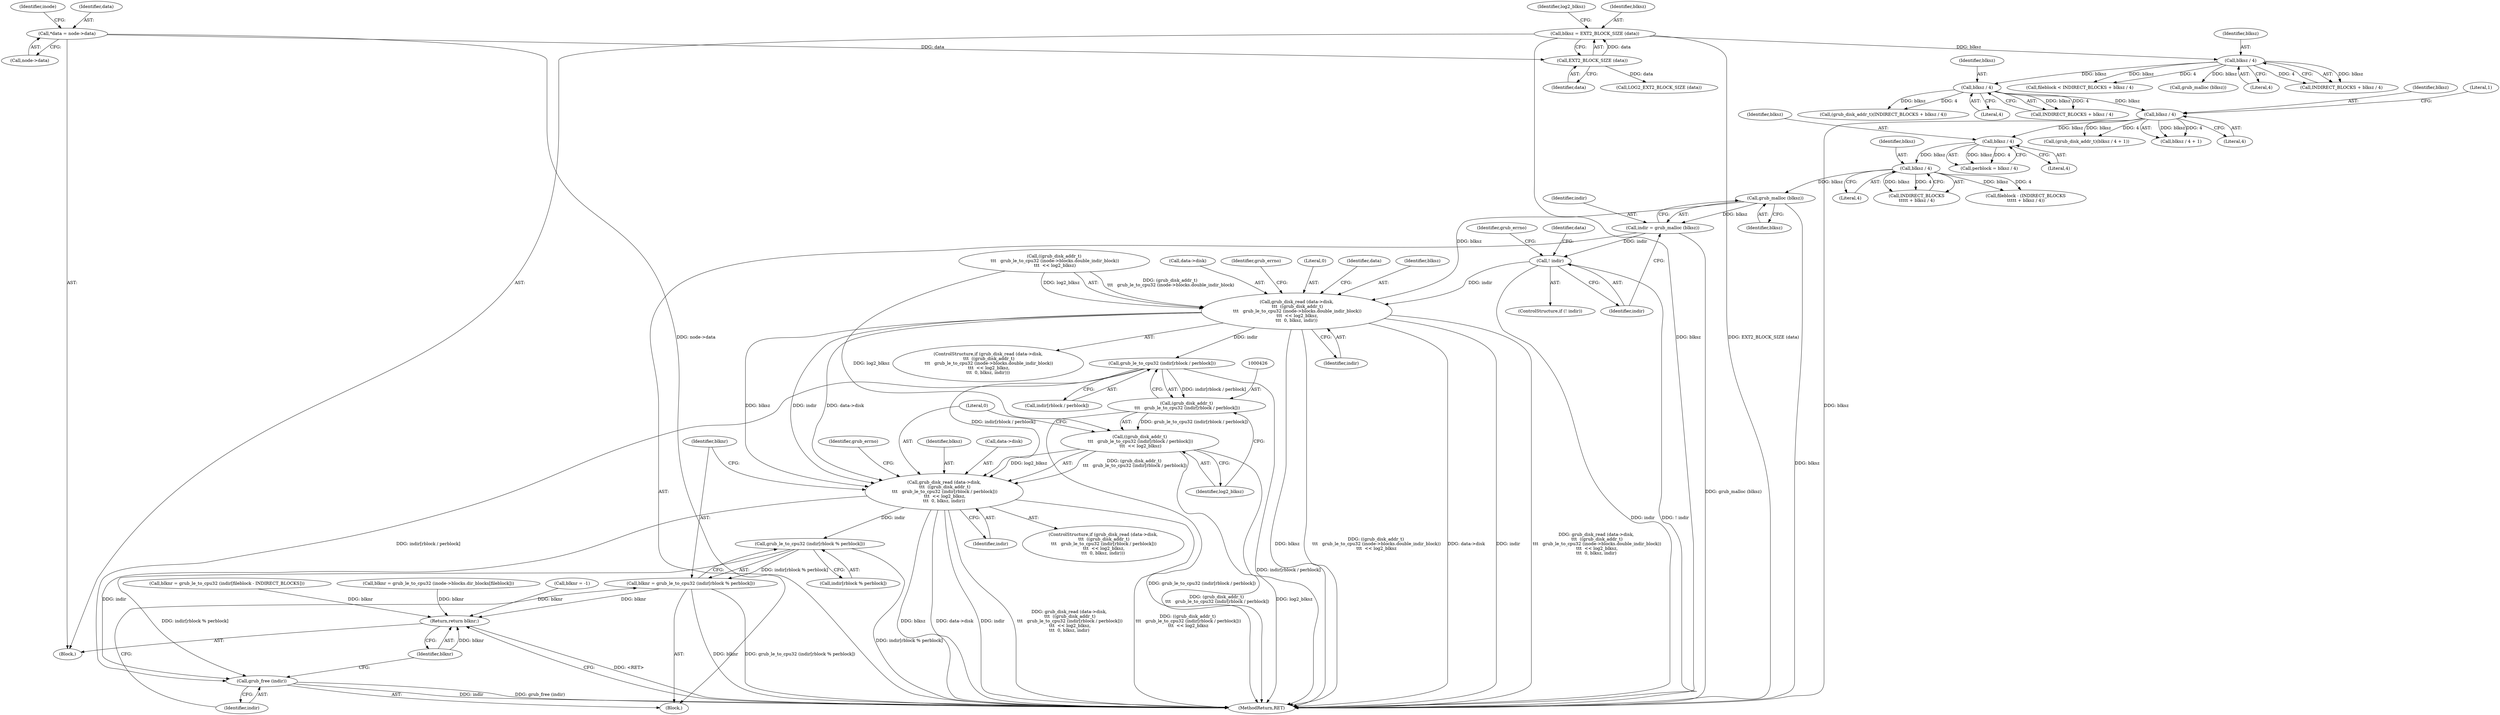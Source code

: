 digraph "0_radare2_65000a7fd9eea62359e6d6714f17b94a99a82edd_0@API" {
"1000390" [label="(Call,grub_malloc (blksz))"];
"1000384" [label="(Call,blksz / 4)"];
"1000374" [label="(Call,blksz / 4)"];
"1000366" [label="(Call,blksz / 4)"];
"1000360" [label="(Call,blksz / 4)"];
"1000305" [label="(Call,blksz / 4)"];
"1000127" [label="(Call,blksz = EXT2_BLOCK_SIZE (data))"];
"1000129" [label="(Call,EXT2_BLOCK_SIZE (data))"];
"1000109" [label="(Call,*data = node->data)"];
"1000388" [label="(Call,indir = grub_malloc (blksz))"];
"1000393" [label="(Call,! indir)"];
"1000399" [label="(Call,grub_disk_read (data->disk,\n \t\t\t  ((grub_disk_addr_t)\n \t\t\t   grub_le_to_cpu32 (inode->blocks.double_indir_block))\n \t\t\t  << log2_blksz,\n\t\t\t  0, blksz, indir))"];
"1000420" [label="(Call,grub_disk_read (data->disk,\n \t\t\t  ((grub_disk_addr_t)\n \t\t\t   grub_le_to_cpu32 (indir[rblock / perblock]))\n \t\t\t  << log2_blksz,\n\t\t\t  0, blksz, indir))"];
"1000442" [label="(Call,grub_le_to_cpu32 (indir[rblock % perblock]))"];
"1000440" [label="(Call,blknr = grub_le_to_cpu32 (indir[rblock % perblock]))"];
"1000455" [label="(Return,return blknr;)"];
"1000448" [label="(Call,grub_free (indir))"];
"1000427" [label="(Call,grub_le_to_cpu32 (indir[rblock / perblock]))"];
"1000425" [label="(Call,(grub_disk_addr_t)\n \t\t\t   grub_le_to_cpu32 (indir[rblock / perblock]))"];
"1000424" [label="(Call,((grub_disk_addr_t)\n \t\t\t   grub_le_to_cpu32 (indir[rblock / perblock]))\n \t\t\t  << log2_blksz)"];
"1000361" [label="(Identifier,blksz)"];
"1000133" [label="(Identifier,log2_blksz)"];
"1000116" [label="(Identifier,inode)"];
"1000400" [label="(Call,data->disk)"];
"1000388" [label="(Call,indir = grub_malloc (blksz))"];
"1000385" [label="(Identifier,blksz)"];
"1000440" [label="(Call,blknr = grub_le_to_cpu32 (indir[rblock % perblock]))"];
"1000455" [label="(Return,return blknr;)"];
"1000289" [label="(Call,blknr = grub_le_to_cpu32 (inode->blocks.dir_blocks[fileblock]))"];
"1000128" [label="(Identifier,blksz)"];
"1000443" [label="(Call,indir[rblock % perblock])"];
"1000366" [label="(Call,blksz / 4)"];
"1000372" [label="(Call,perblock = blksz / 4)"];
"1000436" [label="(Identifier,indir)"];
"1000420" [label="(Call,grub_disk_read (data->disk,\n \t\t\t  ((grub_disk_addr_t)\n \t\t\t   grub_le_to_cpu32 (indir[rblock / perblock]))\n \t\t\t  << log2_blksz,\n\t\t\t  0, blksz, indir))"];
"1000134" [label="(Call,LOG2_EXT2_BLOCK_SIZE (data))"];
"1000389" [label="(Identifier,indir)"];
"1000367" [label="(Identifier,blksz)"];
"1000368" [label="(Literal,4)"];
"1000435" [label="(Identifier,blksz)"];
"1000390" [label="(Call,grub_malloc (blksz))"];
"1000399" [label="(Call,grub_disk_read (data->disk,\n \t\t\t  ((grub_disk_addr_t)\n \t\t\t   grub_le_to_cpu32 (inode->blocks.double_indir_block))\n \t\t\t  << log2_blksz,\n\t\t\t  0, blksz, indir))"];
"1000424" [label="(Call,((grub_disk_addr_t)\n \t\t\t   grub_le_to_cpu32 (indir[rblock / perblock]))\n \t\t\t  << log2_blksz)"];
"1000380" [label="(Call,fileblock - (INDIRECT_BLOCKS\n\t\t\t\t\t + blksz / 4))"];
"1000386" [label="(Literal,4)"];
"1000433" [label="(Identifier,log2_blksz)"];
"1000439" [label="(Identifier,grub_errno)"];
"1000110" [label="(Identifier,data)"];
"1000441" [label="(Identifier,blknr)"];
"1000129" [label="(Call,EXT2_BLOCK_SIZE (data))"];
"1000369" [label="(Literal,1)"];
"1000418" [label="(Identifier,grub_errno)"];
"1000442" [label="(Call,grub_le_to_cpu32 (indir[rblock % perblock]))"];
"1000127" [label="(Call,blksz = EXT2_BLOCK_SIZE (data))"];
"1000392" [label="(ControlStructure,if (! indir))"];
"1000457" [label="(MethodReturn,RET)"];
"1000130" [label="(Identifier,data)"];
"1000397" [label="(Identifier,grub_errno)"];
"1000415" [label="(Identifier,indir)"];
"1000419" [label="(ControlStructure,if (grub_disk_read (data->disk,\n \t\t\t  ((grub_disk_addr_t)\n \t\t\t   grub_le_to_cpu32 (indir[rblock / perblock]))\n \t\t\t  << log2_blksz,\n\t\t\t  0, blksz, indir)))"];
"1000122" [label="(Call,blknr = -1)"];
"1000374" [label="(Call,blksz / 4)"];
"1000341" [label="(Call,blknr = grub_le_to_cpu32 (indir[fileblock - INDIRECT_BLOCKS]))"];
"1000428" [label="(Call,indir[rblock / perblock])"];
"1000363" [label="(Call,(grub_disk_addr_t)(blksz / 4 + 1))"];
"1000376" [label="(Literal,4)"];
"1000375" [label="(Identifier,blksz)"];
"1000370" [label="(Block,)"];
"1000301" [label="(Call,fileblock < INDIRECT_BLOCKS + blksz / 4)"];
"1000382" [label="(Call,INDIRECT_BLOCKS\n\t\t\t\t\t + blksz / 4)"];
"1000384" [label="(Call,blksz / 4)"];
"1000107" [label="(Block,)"];
"1000413" [label="(Literal,0)"];
"1000356" [label="(Call,(grub_disk_addr_t)(INDIRECT_BLOCKS + blksz / 4))"];
"1000358" [label="(Call,INDIRECT_BLOCKS + blksz / 4)"];
"1000111" [label="(Call,node->data)"];
"1000425" [label="(Call,(grub_disk_addr_t)\n \t\t\t   grub_le_to_cpu32 (indir[rblock / perblock]))"];
"1000306" [label="(Identifier,blksz)"];
"1000362" [label="(Literal,4)"];
"1000456" [label="(Identifier,blknr)"];
"1000312" [label="(Call,grub_malloc (blksz))"];
"1000303" [label="(Call,INDIRECT_BLOCKS + blksz / 4)"];
"1000109" [label="(Call,*data = node->data)"];
"1000421" [label="(Call,data->disk)"];
"1000365" [label="(Call,blksz / 4 + 1)"];
"1000434" [label="(Literal,0)"];
"1000398" [label="(ControlStructure,if (grub_disk_read (data->disk,\n \t\t\t  ((grub_disk_addr_t)\n \t\t\t   grub_le_to_cpu32 (inode->blocks.double_indir_block))\n \t\t\t  << log2_blksz,\n\t\t\t  0, blksz, indir)))"];
"1000360" [label="(Call,blksz / 4)"];
"1000401" [label="(Identifier,data)"];
"1000305" [label="(Call,blksz / 4)"];
"1000422" [label="(Identifier,data)"];
"1000427" [label="(Call,grub_le_to_cpu32 (indir[rblock / perblock]))"];
"1000307" [label="(Literal,4)"];
"1000394" [label="(Identifier,indir)"];
"1000393" [label="(Call,! indir)"];
"1000448" [label="(Call,grub_free (indir))"];
"1000449" [label="(Identifier,indir)"];
"1000403" [label="(Call,((grub_disk_addr_t)\n \t\t\t   grub_le_to_cpu32 (inode->blocks.double_indir_block))\n \t\t\t  << log2_blksz)"];
"1000391" [label="(Identifier,blksz)"];
"1000414" [label="(Identifier,blksz)"];
"1000390" -> "1000388"  [label="AST: "];
"1000390" -> "1000391"  [label="CFG: "];
"1000391" -> "1000390"  [label="AST: "];
"1000388" -> "1000390"  [label="CFG: "];
"1000390" -> "1000457"  [label="DDG: blksz"];
"1000390" -> "1000388"  [label="DDG: blksz"];
"1000384" -> "1000390"  [label="DDG: blksz"];
"1000390" -> "1000399"  [label="DDG: blksz"];
"1000384" -> "1000382"  [label="AST: "];
"1000384" -> "1000386"  [label="CFG: "];
"1000385" -> "1000384"  [label="AST: "];
"1000386" -> "1000384"  [label="AST: "];
"1000382" -> "1000384"  [label="CFG: "];
"1000384" -> "1000380"  [label="DDG: blksz"];
"1000384" -> "1000380"  [label="DDG: 4"];
"1000384" -> "1000382"  [label="DDG: blksz"];
"1000384" -> "1000382"  [label="DDG: 4"];
"1000374" -> "1000384"  [label="DDG: blksz"];
"1000374" -> "1000372"  [label="AST: "];
"1000374" -> "1000376"  [label="CFG: "];
"1000375" -> "1000374"  [label="AST: "];
"1000376" -> "1000374"  [label="AST: "];
"1000372" -> "1000374"  [label="CFG: "];
"1000374" -> "1000372"  [label="DDG: blksz"];
"1000374" -> "1000372"  [label="DDG: 4"];
"1000366" -> "1000374"  [label="DDG: blksz"];
"1000366" -> "1000365"  [label="AST: "];
"1000366" -> "1000368"  [label="CFG: "];
"1000367" -> "1000366"  [label="AST: "];
"1000368" -> "1000366"  [label="AST: "];
"1000369" -> "1000366"  [label="CFG: "];
"1000366" -> "1000457"  [label="DDG: blksz"];
"1000366" -> "1000363"  [label="DDG: blksz"];
"1000366" -> "1000363"  [label="DDG: 4"];
"1000366" -> "1000365"  [label="DDG: blksz"];
"1000366" -> "1000365"  [label="DDG: 4"];
"1000360" -> "1000366"  [label="DDG: blksz"];
"1000360" -> "1000358"  [label="AST: "];
"1000360" -> "1000362"  [label="CFG: "];
"1000361" -> "1000360"  [label="AST: "];
"1000362" -> "1000360"  [label="AST: "];
"1000358" -> "1000360"  [label="CFG: "];
"1000360" -> "1000356"  [label="DDG: blksz"];
"1000360" -> "1000356"  [label="DDG: 4"];
"1000360" -> "1000358"  [label="DDG: blksz"];
"1000360" -> "1000358"  [label="DDG: 4"];
"1000305" -> "1000360"  [label="DDG: blksz"];
"1000305" -> "1000303"  [label="AST: "];
"1000305" -> "1000307"  [label="CFG: "];
"1000306" -> "1000305"  [label="AST: "];
"1000307" -> "1000305"  [label="AST: "];
"1000303" -> "1000305"  [label="CFG: "];
"1000305" -> "1000301"  [label="DDG: blksz"];
"1000305" -> "1000301"  [label="DDG: 4"];
"1000305" -> "1000303"  [label="DDG: blksz"];
"1000305" -> "1000303"  [label="DDG: 4"];
"1000127" -> "1000305"  [label="DDG: blksz"];
"1000305" -> "1000312"  [label="DDG: blksz"];
"1000127" -> "1000107"  [label="AST: "];
"1000127" -> "1000129"  [label="CFG: "];
"1000128" -> "1000127"  [label="AST: "];
"1000129" -> "1000127"  [label="AST: "];
"1000133" -> "1000127"  [label="CFG: "];
"1000127" -> "1000457"  [label="DDG: EXT2_BLOCK_SIZE (data)"];
"1000127" -> "1000457"  [label="DDG: blksz"];
"1000129" -> "1000127"  [label="DDG: data"];
"1000129" -> "1000130"  [label="CFG: "];
"1000130" -> "1000129"  [label="AST: "];
"1000109" -> "1000129"  [label="DDG: data"];
"1000129" -> "1000134"  [label="DDG: data"];
"1000109" -> "1000107"  [label="AST: "];
"1000109" -> "1000111"  [label="CFG: "];
"1000110" -> "1000109"  [label="AST: "];
"1000111" -> "1000109"  [label="AST: "];
"1000116" -> "1000109"  [label="CFG: "];
"1000109" -> "1000457"  [label="DDG: node->data"];
"1000388" -> "1000370"  [label="AST: "];
"1000389" -> "1000388"  [label="AST: "];
"1000394" -> "1000388"  [label="CFG: "];
"1000388" -> "1000457"  [label="DDG: grub_malloc (blksz)"];
"1000388" -> "1000393"  [label="DDG: indir"];
"1000393" -> "1000392"  [label="AST: "];
"1000393" -> "1000394"  [label="CFG: "];
"1000394" -> "1000393"  [label="AST: "];
"1000397" -> "1000393"  [label="CFG: "];
"1000401" -> "1000393"  [label="CFG: "];
"1000393" -> "1000457"  [label="DDG: indir"];
"1000393" -> "1000457"  [label="DDG: ! indir"];
"1000393" -> "1000399"  [label="DDG: indir"];
"1000399" -> "1000398"  [label="AST: "];
"1000399" -> "1000415"  [label="CFG: "];
"1000400" -> "1000399"  [label="AST: "];
"1000403" -> "1000399"  [label="AST: "];
"1000413" -> "1000399"  [label="AST: "];
"1000414" -> "1000399"  [label="AST: "];
"1000415" -> "1000399"  [label="AST: "];
"1000418" -> "1000399"  [label="CFG: "];
"1000422" -> "1000399"  [label="CFG: "];
"1000399" -> "1000457"  [label="DDG: blksz"];
"1000399" -> "1000457"  [label="DDG: ((grub_disk_addr_t)\n \t\t\t   grub_le_to_cpu32 (inode->blocks.double_indir_block))\n \t\t\t  << log2_blksz"];
"1000399" -> "1000457"  [label="DDG: data->disk"];
"1000399" -> "1000457"  [label="DDG: indir"];
"1000399" -> "1000457"  [label="DDG: grub_disk_read (data->disk,\n \t\t\t  ((grub_disk_addr_t)\n \t\t\t   grub_le_to_cpu32 (inode->blocks.double_indir_block))\n \t\t\t  << log2_blksz,\n\t\t\t  0, blksz, indir)"];
"1000403" -> "1000399"  [label="DDG: (grub_disk_addr_t)\n \t\t\t   grub_le_to_cpu32 (inode->blocks.double_indir_block)"];
"1000403" -> "1000399"  [label="DDG: log2_blksz"];
"1000399" -> "1000420"  [label="DDG: data->disk"];
"1000399" -> "1000420"  [label="DDG: blksz"];
"1000399" -> "1000420"  [label="DDG: indir"];
"1000399" -> "1000427"  [label="DDG: indir"];
"1000420" -> "1000419"  [label="AST: "];
"1000420" -> "1000436"  [label="CFG: "];
"1000421" -> "1000420"  [label="AST: "];
"1000424" -> "1000420"  [label="AST: "];
"1000434" -> "1000420"  [label="AST: "];
"1000435" -> "1000420"  [label="AST: "];
"1000436" -> "1000420"  [label="AST: "];
"1000439" -> "1000420"  [label="CFG: "];
"1000441" -> "1000420"  [label="CFG: "];
"1000420" -> "1000457"  [label="DDG: indir"];
"1000420" -> "1000457"  [label="DDG: grub_disk_read (data->disk,\n \t\t\t  ((grub_disk_addr_t)\n \t\t\t   grub_le_to_cpu32 (indir[rblock / perblock]))\n \t\t\t  << log2_blksz,\n\t\t\t  0, blksz, indir)"];
"1000420" -> "1000457"  [label="DDG: ((grub_disk_addr_t)\n \t\t\t   grub_le_to_cpu32 (indir[rblock / perblock]))\n \t\t\t  << log2_blksz"];
"1000420" -> "1000457"  [label="DDG: blksz"];
"1000420" -> "1000457"  [label="DDG: data->disk"];
"1000424" -> "1000420"  [label="DDG: (grub_disk_addr_t)\n \t\t\t   grub_le_to_cpu32 (indir[rblock / perblock])"];
"1000424" -> "1000420"  [label="DDG: log2_blksz"];
"1000427" -> "1000420"  [label="DDG: indir[rblock / perblock]"];
"1000420" -> "1000442"  [label="DDG: indir"];
"1000420" -> "1000448"  [label="DDG: indir"];
"1000442" -> "1000440"  [label="AST: "];
"1000442" -> "1000443"  [label="CFG: "];
"1000443" -> "1000442"  [label="AST: "];
"1000440" -> "1000442"  [label="CFG: "];
"1000442" -> "1000457"  [label="DDG: indir[rblock % perblock]"];
"1000442" -> "1000440"  [label="DDG: indir[rblock % perblock]"];
"1000442" -> "1000448"  [label="DDG: indir[rblock % perblock]"];
"1000440" -> "1000370"  [label="AST: "];
"1000441" -> "1000440"  [label="AST: "];
"1000449" -> "1000440"  [label="CFG: "];
"1000440" -> "1000457"  [label="DDG: grub_le_to_cpu32 (indir[rblock % perblock])"];
"1000440" -> "1000457"  [label="DDG: blknr"];
"1000440" -> "1000455"  [label="DDG: blknr"];
"1000455" -> "1000107"  [label="AST: "];
"1000455" -> "1000456"  [label="CFG: "];
"1000456" -> "1000455"  [label="AST: "];
"1000457" -> "1000455"  [label="CFG: "];
"1000455" -> "1000457"  [label="DDG: <RET>"];
"1000456" -> "1000455"  [label="DDG: blknr"];
"1000289" -> "1000455"  [label="DDG: blknr"];
"1000122" -> "1000455"  [label="DDG: blknr"];
"1000341" -> "1000455"  [label="DDG: blknr"];
"1000448" -> "1000370"  [label="AST: "];
"1000448" -> "1000449"  [label="CFG: "];
"1000449" -> "1000448"  [label="AST: "];
"1000456" -> "1000448"  [label="CFG: "];
"1000448" -> "1000457"  [label="DDG: indir"];
"1000448" -> "1000457"  [label="DDG: grub_free (indir)"];
"1000427" -> "1000448"  [label="DDG: indir[rblock / perblock]"];
"1000427" -> "1000425"  [label="AST: "];
"1000427" -> "1000428"  [label="CFG: "];
"1000428" -> "1000427"  [label="AST: "];
"1000425" -> "1000427"  [label="CFG: "];
"1000427" -> "1000457"  [label="DDG: indir[rblock / perblock]"];
"1000427" -> "1000425"  [label="DDG: indir[rblock / perblock]"];
"1000425" -> "1000424"  [label="AST: "];
"1000426" -> "1000425"  [label="AST: "];
"1000433" -> "1000425"  [label="CFG: "];
"1000425" -> "1000457"  [label="DDG: grub_le_to_cpu32 (indir[rblock / perblock])"];
"1000425" -> "1000424"  [label="DDG: grub_le_to_cpu32 (indir[rblock / perblock])"];
"1000424" -> "1000433"  [label="CFG: "];
"1000433" -> "1000424"  [label="AST: "];
"1000434" -> "1000424"  [label="CFG: "];
"1000424" -> "1000457"  [label="DDG: (grub_disk_addr_t)\n \t\t\t   grub_le_to_cpu32 (indir[rblock / perblock])"];
"1000424" -> "1000457"  [label="DDG: log2_blksz"];
"1000403" -> "1000424"  [label="DDG: log2_blksz"];
}
